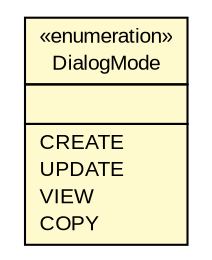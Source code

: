 #!/usr/local/bin/dot
#
# Class diagram 
# Generated by UMLGraph version R5_6-24-gf6e263 (http://www.umlgraph.org/)
#

digraph G {
	edge [fontname="arial",fontsize=10,labelfontname="arial",labelfontsize=10];
	node [fontname="arial",fontsize=10,shape=plaintext];
	nodesep=0.25;
	ranksep=0.5;
	// gov.sandia.cf.parts.dialogs.DialogMode
	c99589 [label=<<table title="gov.sandia.cf.parts.dialogs.DialogMode" border="0" cellborder="1" cellspacing="0" cellpadding="2" port="p" bgcolor="lemonChiffon" href="./DialogMode.html">
		<tr><td><table border="0" cellspacing="0" cellpadding="1">
<tr><td align="center" balign="center"> &#171;enumeration&#187; </td></tr>
<tr><td align="center" balign="center"> DialogMode </td></tr>
		</table></td></tr>
		<tr><td><table border="0" cellspacing="0" cellpadding="1">
<tr><td align="left" balign="left">  </td></tr>
		</table></td></tr>
		<tr><td><table border="0" cellspacing="0" cellpadding="1">
<tr><td align="left" balign="left"> CREATE </td></tr>
<tr><td align="left" balign="left"> UPDATE </td></tr>
<tr><td align="left" balign="left"> VIEW </td></tr>
<tr><td align="left" balign="left"> COPY </td></tr>
		</table></td></tr>
		</table>>, URL="./DialogMode.html", fontname="arial", fontcolor="black", fontsize=10.0];
}

